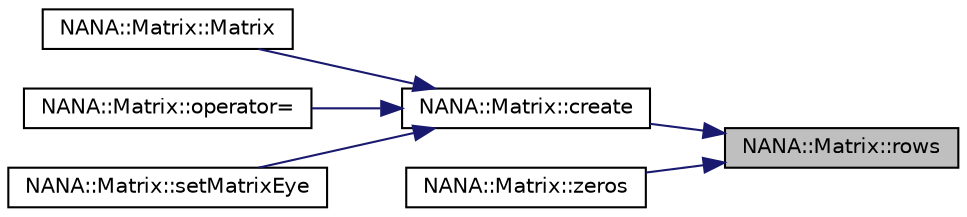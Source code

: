 digraph "NANA::Matrix::rows"
{
 // LATEX_PDF_SIZE
  edge [fontname="Helvetica",fontsize="10",labelfontname="Helvetica",labelfontsize="10"];
  node [fontname="Helvetica",fontsize="10",shape=record];
  rankdir="RL";
  Node1 [label="NANA::Matrix::rows",height=0.2,width=0.4,color="black", fillcolor="grey75", style="filled", fontcolor="black",tooltip="获取矩阵的行数"];
  Node1 -> Node2 [dir="back",color="midnightblue",fontsize="10",style="solid",fontname="Helvetica"];
  Node2 [label="NANA::Matrix::create",height=0.2,width=0.4,color="black", fillcolor="white", style="filled",URL="$class_n_a_n_a_1_1_matrix.html#a9143733c65d050c962bb9ea8fe03d19b",tooltip="申请内存"];
  Node2 -> Node3 [dir="back",color="midnightblue",fontsize="10",style="solid",fontname="Helvetica"];
  Node3 [label="NANA::Matrix::Matrix",height=0.2,width=0.4,color="black", fillcolor="white", style="filled",URL="$class_n_a_n_a_1_1_matrix.html#a200779713f922b3c87ad193b3ea7f6b4",tooltip="构造函数，主动申请与管理内存"];
  Node2 -> Node4 [dir="back",color="midnightblue",fontsize="10",style="solid",fontname="Helvetica"];
  Node4 [label="NANA::Matrix::operator=",height=0.2,width=0.4,color="black", fillcolor="white", style="filled",URL="$class_n_a_n_a_1_1_matrix.html#af8f91cc9e267b3c55d0b8e6cb80351c4",tooltip="等于时"];
  Node2 -> Node5 [dir="back",color="midnightblue",fontsize="10",style="solid",fontname="Helvetica"];
  Node5 [label="NANA::Matrix::setMatrixEye",height=0.2,width=0.4,color="black", fillcolor="white", style="filled",URL="$class_n_a_n_a_1_1_matrix.html#a0a5423a5d4ad70b3225216b7a6542ee4",tooltip="将当前矩阵设置为单位矩阵"];
  Node1 -> Node6 [dir="back",color="midnightblue",fontsize="10",style="solid",fontname="Helvetica"];
  Node6 [label="NANA::Matrix::zeros",height=0.2,width=0.4,color="black", fillcolor="white", style="filled",URL="$class_n_a_n_a_1_1_matrix.html#aca43ab15a7bcbb1b79bba0e384064194",tooltip="生成全0矩阵"];
}
